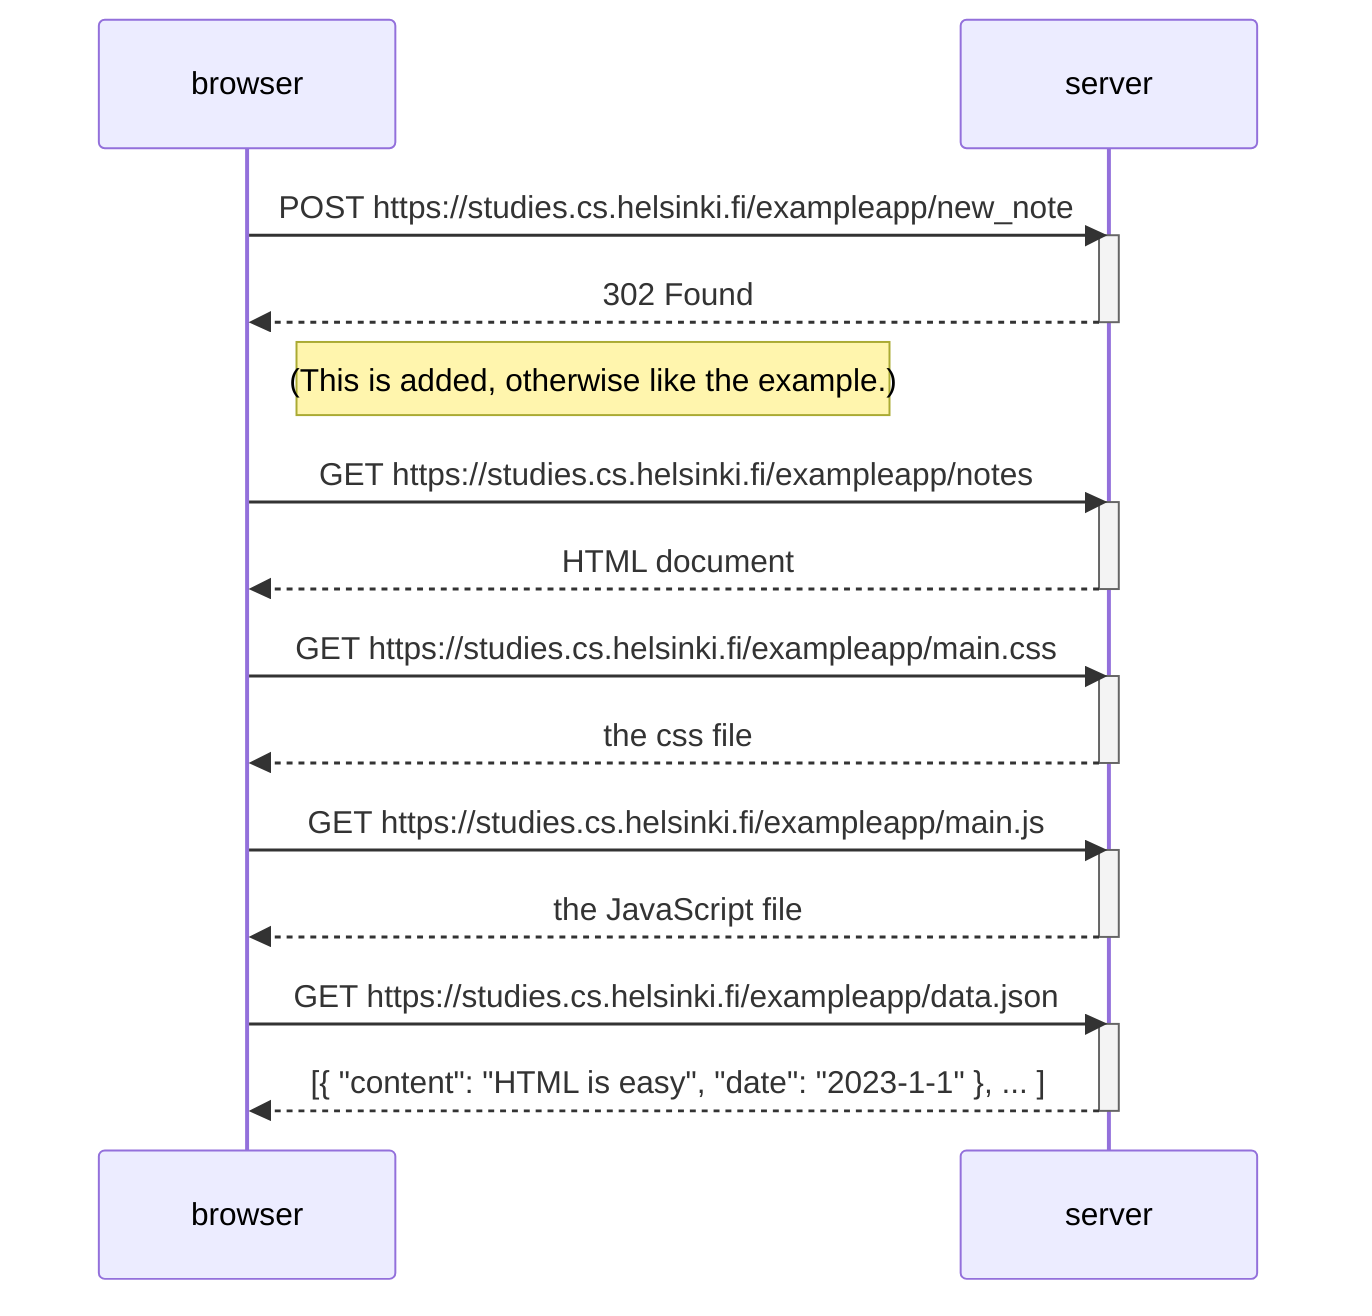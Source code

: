 sequenceDiagram
    participant browser
    participant server
    
    browser->>server: POST https://studies.cs.helsinki.fi/exampleapp/new_note
    activate server
    server-->>browser: 302 Found
    deactivate server
    
    Note right of browser: (This is added, otherwise like the example.) 

    browser->>server: GET https://studies.cs.helsinki.fi/exampleapp/notes
    activate server
    server-->>browser: HTML document
    deactivate server
    
    browser->>server: GET https://studies.cs.helsinki.fi/exampleapp/main.css
    activate server
    server-->>browser: the css file
    deactivate server
    
    browser->>server: GET https://studies.cs.helsinki.fi/exampleapp/main.js
    activate server
    server-->>browser: the JavaScript file
    deactivate server
    
    browser->>server: GET https://studies.cs.helsinki.fi/exampleapp/data.json
    activate server
    server-->>browser: [{ "content": "HTML is easy", "date": "2023-1-1" }, ... ]
    deactivate server